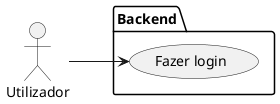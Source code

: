 @startuml
left to right direction
skinparam Monochrome true

actor :Utilizador: as User

package Backend {
    usecase "Fazer login" as Login
}

User --> Login

@enduml
